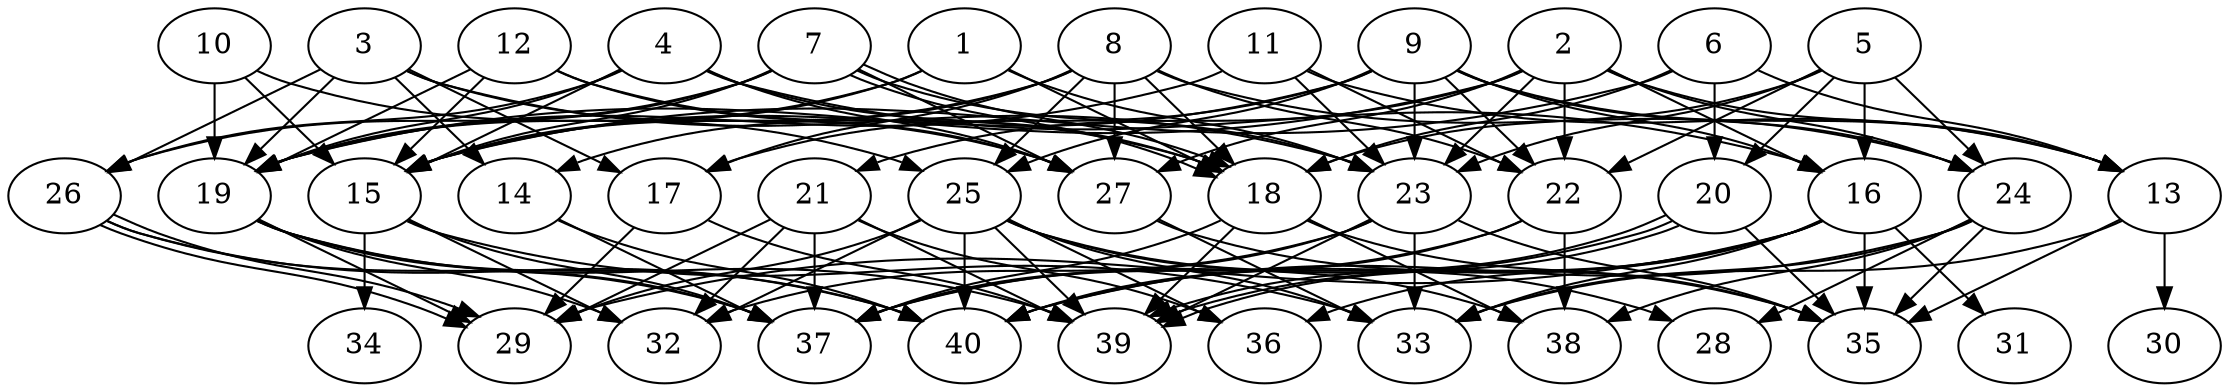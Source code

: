 // DAG automatically generated by daggen at Thu Oct  3 14:06:48 2019
// ./daggen --dot -n 40 --ccr 0.3 --fat 0.7 --regular 0.7 --density 0.6 --mindata 5242880 --maxdata 52428800 
digraph G {
  1 [size="82370560", alpha="0.11", expect_size="24711168"] 
  1 -> 15 [size ="24711168"]
  1 -> 18 [size ="24711168"]
  1 -> 19 [size ="24711168"]
  1 -> 23 [size ="24711168"]
  2 [size="54275413", alpha="0.14", expect_size="16282624"] 
  2 -> 13 [size ="16282624"]
  2 -> 16 [size ="16282624"]
  2 -> 19 [size ="16282624"]
  2 -> 21 [size ="16282624"]
  2 -> 22 [size ="16282624"]
  2 -> 23 [size ="16282624"]
  2 -> 24 [size ="16282624"]
  2 -> 27 [size ="16282624"]
  3 [size="50411520", alpha="0.17", expect_size="15123456"] 
  3 -> 14 [size ="15123456"]
  3 -> 17 [size ="15123456"]
  3 -> 19 [size ="15123456"]
  3 -> 23 [size ="15123456"]
  3 -> 26 [size ="15123456"]
  3 -> 27 [size ="15123456"]
  4 [size="76721493", alpha="0.15", expect_size="23016448"] 
  4 -> 15 [size ="23016448"]
  4 -> 16 [size ="23016448"]
  4 -> 18 [size ="23016448"]
  4 -> 19 [size ="23016448"]
  4 -> 26 [size ="23016448"]
  4 -> 27 [size ="23016448"]
  5 [size="126030507", alpha="0.10", expect_size="37809152"] 
  5 -> 16 [size ="37809152"]
  5 -> 18 [size ="37809152"]
  5 -> 20 [size ="37809152"]
  5 -> 22 [size ="37809152"]
  5 -> 23 [size ="37809152"]
  5 -> 24 [size ="37809152"]
  6 [size="106806613", alpha="0.18", expect_size="32041984"] 
  6 -> 13 [size ="32041984"]
  6 -> 15 [size ="32041984"]
  6 -> 18 [size ="32041984"]
  6 -> 20 [size ="32041984"]
  7 [size="111878827", alpha="0.12", expect_size="33563648"] 
  7 -> 15 [size ="33563648"]
  7 -> 18 [size ="33563648"]
  7 -> 18 [size ="33563648"]
  7 -> 19 [size ="33563648"]
  7 -> 23 [size ="33563648"]
  7 -> 26 [size ="33563648"]
  7 -> 27 [size ="33563648"]
  8 [size="121419093", alpha="0.17", expect_size="36425728"] 
  8 -> 14 [size ="36425728"]
  8 -> 15 [size ="36425728"]
  8 -> 17 [size ="36425728"]
  8 -> 18 [size ="36425728"]
  8 -> 22 [size ="36425728"]
  8 -> 24 [size ="36425728"]
  8 -> 25 [size ="36425728"]
  8 -> 27 [size ="36425728"]
  9 [size="38584320", alpha="0.10", expect_size="11575296"] 
  9 -> 13 [size ="11575296"]
  9 -> 15 [size ="11575296"]
  9 -> 16 [size ="11575296"]
  9 -> 17 [size ="11575296"]
  9 -> 22 [size ="11575296"]
  9 -> 23 [size ="11575296"]
  9 -> 24 [size ="11575296"]
  9 -> 25 [size ="11575296"]
  10 [size="138516480", alpha="0.06", expect_size="41554944"] 
  10 -> 15 [size ="41554944"]
  10 -> 19 [size ="41554944"]
  10 -> 25 [size ="41554944"]
  11 [size="82442240", alpha="0.02", expect_size="24732672"] 
  11 -> 13 [size ="24732672"]
  11 -> 19 [size ="24732672"]
  11 -> 22 [size ="24732672"]
  11 -> 23 [size ="24732672"]
  12 [size="169478827", alpha="0.03", expect_size="50843648"] 
  12 -> 15 [size ="50843648"]
  12 -> 18 [size ="50843648"]
  12 -> 19 [size ="50843648"]
  12 -> 27 [size ="50843648"]
  13 [size="125153280", alpha="0.13", expect_size="37545984"] 
  13 -> 30 [size ="37545984"]
  13 -> 33 [size ="37545984"]
  13 -> 35 [size ="37545984"]
  14 [size="101737813", alpha="0.04", expect_size="30521344"] 
  14 -> 37 [size ="30521344"]
  14 -> 40 [size ="30521344"]
  15 [size="58569387", alpha="0.08", expect_size="17570816"] 
  15 -> 32 [size ="17570816"]
  15 -> 33 [size ="17570816"]
  15 -> 34 [size ="17570816"]
  15 -> 37 [size ="17570816"]
  16 [size="134567253", alpha="0.16", expect_size="40370176"] 
  16 -> 29 [size ="40370176"]
  16 -> 31 [size ="40370176"]
  16 -> 33 [size ="40370176"]
  16 -> 35 [size ="40370176"]
  16 -> 36 [size ="40370176"]
  16 -> 39 [size ="40370176"]
  16 -> 40 [size ="40370176"]
  17 [size="118186667", alpha="0.19", expect_size="35456000"] 
  17 -> 29 [size ="35456000"]
  17 -> 39 [size ="35456000"]
  18 [size="57852587", alpha="0.02", expect_size="17355776"] 
  18 -> 35 [size ="17355776"]
  18 -> 37 [size ="17355776"]
  18 -> 38 [size ="17355776"]
  18 -> 39 [size ="17355776"]
  19 [size="33812480", alpha="0.09", expect_size="10143744"] 
  19 -> 29 [size ="10143744"]
  19 -> 32 [size ="10143744"]
  19 -> 37 [size ="10143744"]
  19 -> 39 [size ="10143744"]
  19 -> 40 [size ="10143744"]
  20 [size="116384427", alpha="0.04", expect_size="34915328"] 
  20 -> 35 [size ="34915328"]
  20 -> 37 [size ="34915328"]
  20 -> 39 [size ="34915328"]
  20 -> 39 [size ="34915328"]
  21 [size="162628267", alpha="0.08", expect_size="48788480"] 
  21 -> 29 [size ="48788480"]
  21 -> 32 [size ="48788480"]
  21 -> 36 [size ="48788480"]
  21 -> 37 [size ="48788480"]
  21 -> 39 [size ="48788480"]
  22 [size="23429120", alpha="0.16", expect_size="7028736"] 
  22 -> 37 [size ="7028736"]
  22 -> 38 [size ="7028736"]
  22 -> 40 [size ="7028736"]
  23 [size="49390933", alpha="0.08", expect_size="14817280"] 
  23 -> 32 [size ="14817280"]
  23 -> 33 [size ="14817280"]
  23 -> 35 [size ="14817280"]
  23 -> 37 [size ="14817280"]
  23 -> 39 [size ="14817280"]
  24 [size="148026027", alpha="0.08", expect_size="44407808"] 
  24 -> 28 [size ="44407808"]
  24 -> 33 [size ="44407808"]
  24 -> 35 [size ="44407808"]
  24 -> 38 [size ="44407808"]
  24 -> 40 [size ="44407808"]
  25 [size="22603093", alpha="0.02", expect_size="6780928"] 
  25 -> 28 [size ="6780928"]
  25 -> 29 [size ="6780928"]
  25 -> 32 [size ="6780928"]
  25 -> 33 [size ="6780928"]
  25 -> 36 [size ="6780928"]
  25 -> 38 [size ="6780928"]
  25 -> 39 [size ="6780928"]
  25 -> 40 [size ="6780928"]
  26 [size="88326827", alpha="0.07", expect_size="26498048"] 
  26 -> 29 [size ="26498048"]
  26 -> 29 [size ="26498048"]
  26 -> 37 [size ="26498048"]
  26 -> 40 [size ="26498048"]
  27 [size="56497493", alpha="0.04", expect_size="16949248"] 
  27 -> 33 [size ="16949248"]
  27 -> 35 [size ="16949248"]
  28 [size="46813867", alpha="0.15", expect_size="14044160"] 
  29 [size="59883520", alpha="0.08", expect_size="17965056"] 
  30 [size="128860160", alpha="0.16", expect_size="38658048"] 
  31 [size="160853333", alpha="0.13", expect_size="48256000"] 
  32 [size="63474347", alpha="0.09", expect_size="19042304"] 
  33 [size="30808747", alpha="0.18", expect_size="9242624"] 
  34 [size="95798613", alpha="0.19", expect_size="28739584"] 
  35 [size="160402773", alpha="0.04", expect_size="48120832"] 
  36 [size="18602667", alpha="0.05", expect_size="5580800"] 
  37 [size="74308267", alpha="0.18", expect_size="22292480"] 
  38 [size="107352747", alpha="0.17", expect_size="32205824"] 
  39 [size="64389120", alpha="0.17", expect_size="19316736"] 
  40 [size="123818667", alpha="0.10", expect_size="37145600"] 
}
